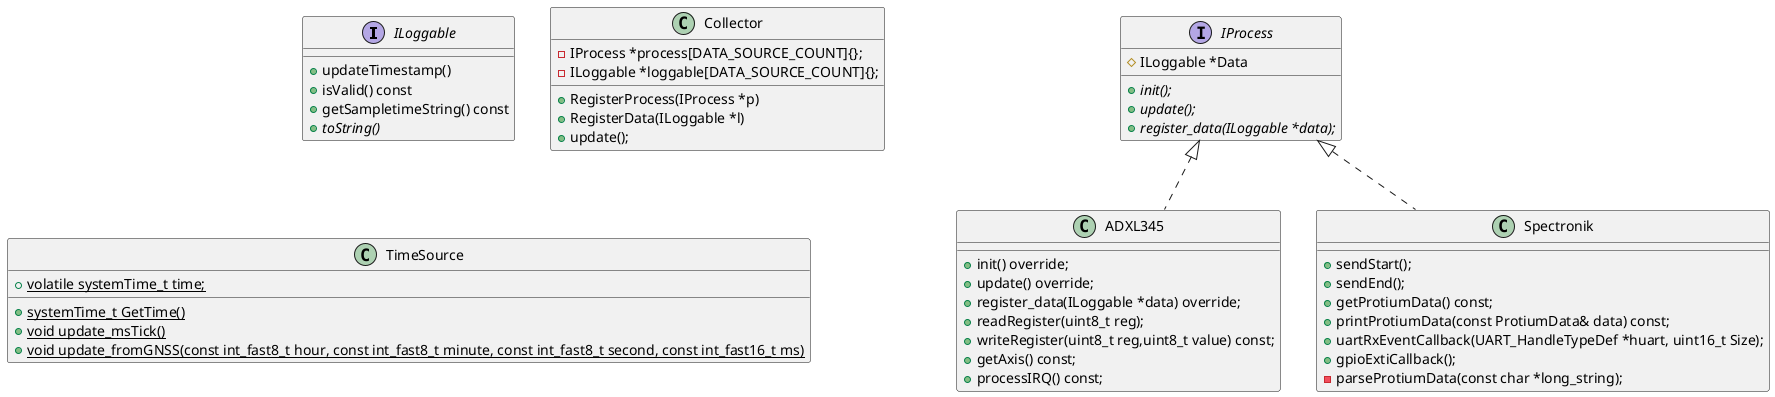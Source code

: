 @startuml
 
Interface ILoggable {
    + updateTimestamp() 
    + isValid() const
    + getSampletimeString() const
    {abstract} + toString()

}
Interface IProcess {
    # ILoggable *Data
    {abstract} + init();
    {abstract} + update();
    {abstract} + register_data(ILoggable *data);
}


class ADXL345 implements IProcess {
    + init() override;
    + update() override;
    + register_data(ILoggable *data) override;
    + readRegister(uint8_t reg);
    + writeRegister(uint8_t reg,uint8_t value) const;
    + getAxis() const;
    + processIRQ() const;
}

class Spectronik implements IProcess {
    + sendStart();
    + sendEnd();
    + getProtiumData() const;
    + printProtiumData(const ProtiumData& data) const;
    + uartRxEventCallback(UART_HandleTypeDef *huart, uint16_t Size);
    + gpioExtiCallback();
    - parseProtiumData(const char *long_string);
}

class Collector {
    + RegisterProcess(IProcess *p)
    + RegisterData(ILoggable *l)
    + update();
    - IProcess *process[DATA_SOURCE_COUNT]{};
    - ILoggable *loggable[DATA_SOURCE_COUNT]{};
}
class TimeSource {
    + {static} systemTime_t GetTime()
    + volatile {static} systemTime_t time;
    + {static} void update_msTick()
    + {static} void update_fromGNSS(const int_fast8_t hour, const int_fast8_t minute, const int_fast8_t second, const int_fast16_t ms) 
}


@enduml
